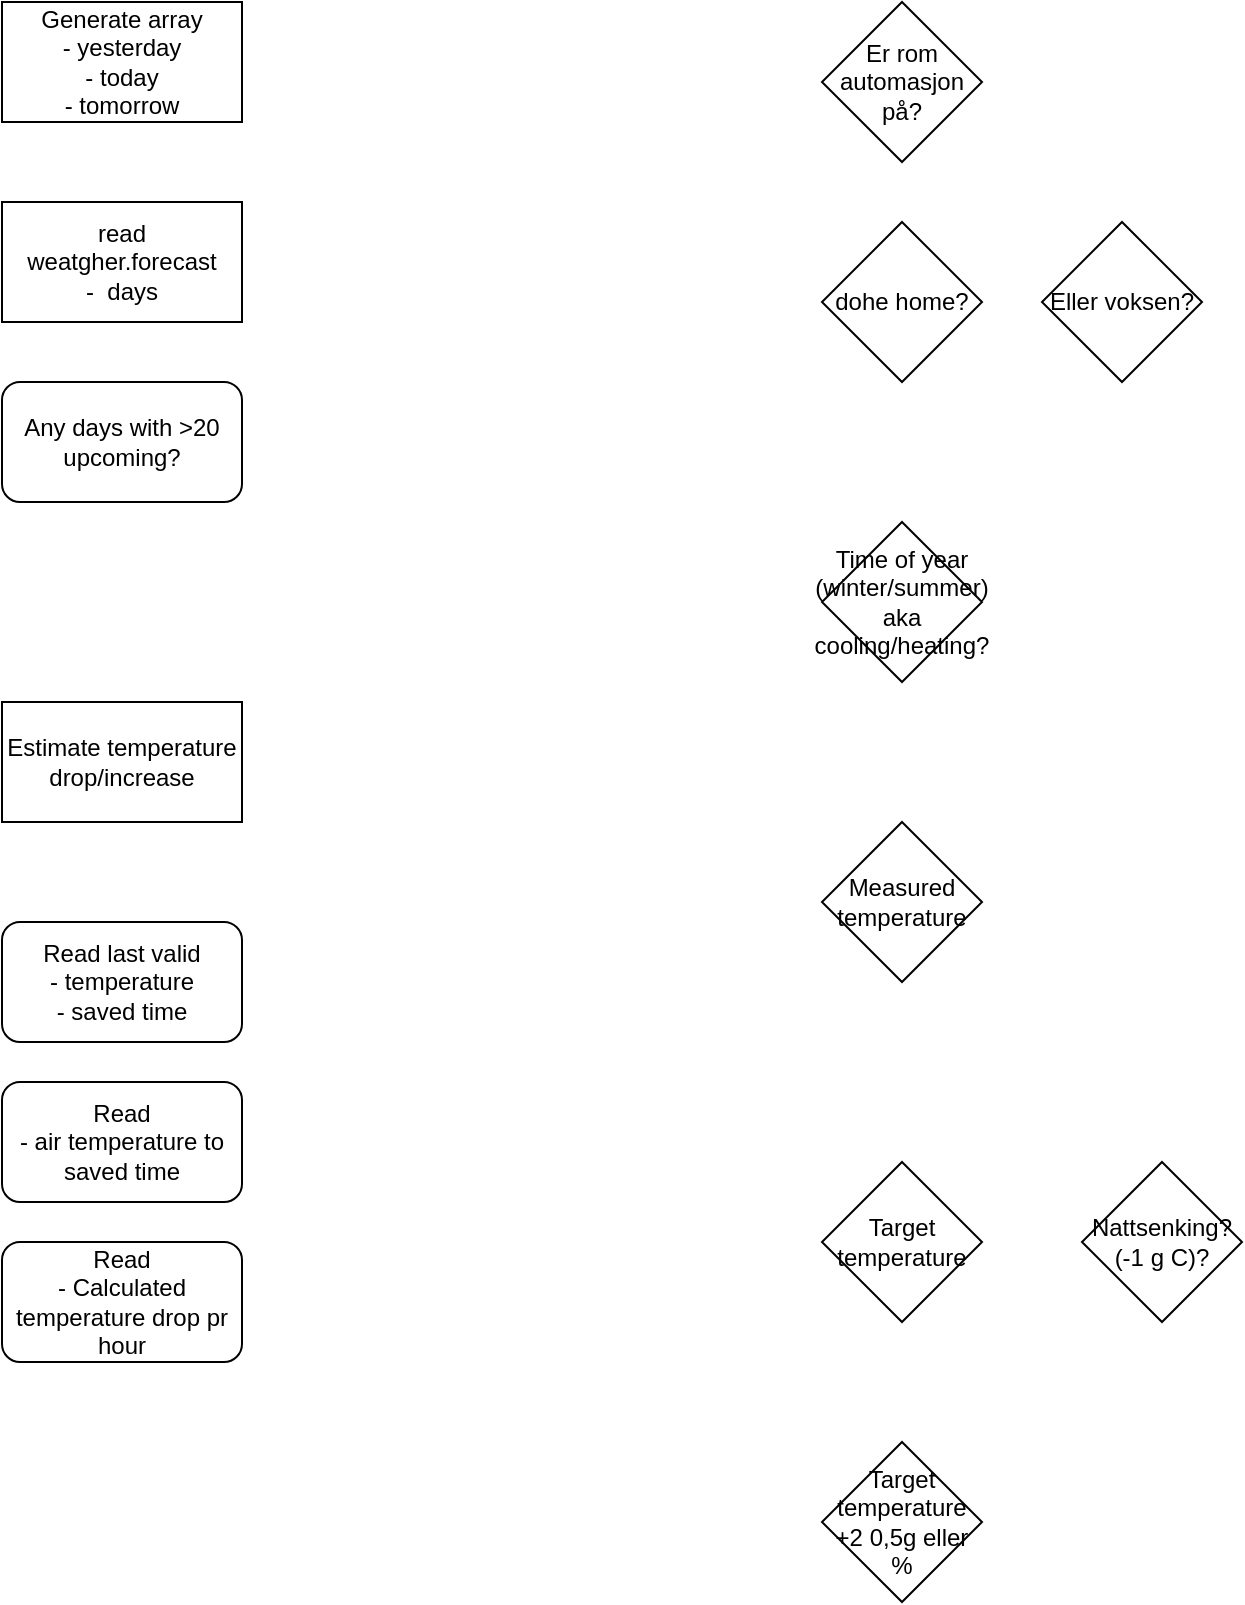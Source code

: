 <mxfile version="24.7.12">
  <diagram name="Page-1" id="l30IbhKH9xJvvBqIYpb2">
    <mxGraphModel dx="2954" dy="1098" grid="1" gridSize="10" guides="1" tooltips="1" connect="1" arrows="1" fold="1" page="1" pageScale="1" pageWidth="827" pageHeight="1169" math="0" shadow="0">
      <root>
        <mxCell id="0" />
        <mxCell id="1" parent="0" />
        <mxCell id="agV-jllId4Z2bgYopUoT-1" value="Estimate temperature drop/increase" style="rounded=0;whiteSpace=wrap;html=1;" parent="1" vertex="1">
          <mxGeometry x="40" y="390" width="120" height="60" as="geometry" />
        </mxCell>
        <mxCell id="agV-jllId4Z2bgYopUoT-2" value="Read last valid&lt;div&gt;- temperature&lt;/div&gt;&lt;div&gt;- saved time&lt;/div&gt;" style="rounded=1;whiteSpace=wrap;html=1;" parent="1" vertex="1">
          <mxGeometry x="40" y="500" width="120" height="60" as="geometry" />
        </mxCell>
        <mxCell id="agV-jllId4Z2bgYopUoT-3" value="Read&lt;div&gt;- air temperature to saved time&lt;/div&gt;" style="rounded=1;whiteSpace=wrap;html=1;" parent="1" vertex="1">
          <mxGeometry x="40" y="580" width="120" height="60" as="geometry" />
        </mxCell>
        <mxCell id="agV-jllId4Z2bgYopUoT-4" value="Read&lt;div&gt;- Calculated temperature drop pr hour&lt;/div&gt;" style="rounded=1;whiteSpace=wrap;html=1;" parent="1" vertex="1">
          <mxGeometry x="40" y="660" width="120" height="60" as="geometry" />
        </mxCell>
        <mxCell id="agV-jllId4Z2bgYopUoT-5" value="Generate array&lt;div&gt;- yesterday&lt;/div&gt;&lt;div&gt;- today&lt;/div&gt;&lt;div&gt;- tomorrow&lt;/div&gt;" style="rounded=0;whiteSpace=wrap;html=1;" parent="1" vertex="1">
          <mxGeometry x="40" y="40" width="120" height="60" as="geometry" />
        </mxCell>
        <mxCell id="agV-jllId4Z2bgYopUoT-6" value="Any days with &amp;gt;20 upcoming?" style="rounded=1;whiteSpace=wrap;html=1;" parent="1" vertex="1">
          <mxGeometry x="40" y="230" width="120" height="60" as="geometry" />
        </mxCell>
        <mxCell id="agV-jllId4Z2bgYopUoT-7" value="read weatgher.forecast&lt;div&gt;-&amp;nbsp; days&lt;/div&gt;" style="rounded=0;whiteSpace=wrap;html=1;" parent="1" vertex="1">
          <mxGeometry x="40" y="140" width="120" height="60" as="geometry" />
        </mxCell>
        <mxCell id="mAH02AJmvs05kJ934_5E-1" value="dohe home?" style="rhombus;whiteSpace=wrap;html=1;" vertex="1" parent="1">
          <mxGeometry x="450" y="150" width="80" height="80" as="geometry" />
        </mxCell>
        <mxCell id="mAH02AJmvs05kJ934_5E-2" value="Time of year&lt;div&gt;(winter/summer) aka cooling/heating?&lt;/div&gt;" style="rhombus;whiteSpace=wrap;html=1;" vertex="1" parent="1">
          <mxGeometry x="450" y="300" width="80" height="80" as="geometry" />
        </mxCell>
        <mxCell id="mAH02AJmvs05kJ934_5E-3" value="Measured temperature" style="rhombus;whiteSpace=wrap;html=1;" vertex="1" parent="1">
          <mxGeometry x="450" y="450" width="80" height="80" as="geometry" />
        </mxCell>
        <mxCell id="mAH02AJmvs05kJ934_5E-4" value="Target temperature" style="rhombus;whiteSpace=wrap;html=1;" vertex="1" parent="1">
          <mxGeometry x="450" y="620" width="80" height="80" as="geometry" />
        </mxCell>
        <mxCell id="mAH02AJmvs05kJ934_5E-5" value="Eller voksen?" style="rhombus;whiteSpace=wrap;html=1;" vertex="1" parent="1">
          <mxGeometry x="560" y="150" width="80" height="80" as="geometry" />
        </mxCell>
        <mxCell id="mAH02AJmvs05kJ934_5E-6" value="Er rom automasjon på?" style="rhombus;whiteSpace=wrap;html=1;" vertex="1" parent="1">
          <mxGeometry x="450" y="40" width="80" height="80" as="geometry" />
        </mxCell>
        <mxCell id="mAH02AJmvs05kJ934_5E-7" value="Nattsenking?&lt;br&gt;(-1 g C)?" style="rhombus;whiteSpace=wrap;html=1;" vertex="1" parent="1">
          <mxGeometry x="580" y="620" width="80" height="80" as="geometry" />
        </mxCell>
        <mxCell id="mAH02AJmvs05kJ934_5E-8" value="Target temperature&lt;br&gt;+2 0,5g eller %" style="rhombus;whiteSpace=wrap;html=1;" vertex="1" parent="1">
          <mxGeometry x="450" y="760" width="80" height="80" as="geometry" />
        </mxCell>
      </root>
    </mxGraphModel>
  </diagram>
</mxfile>
